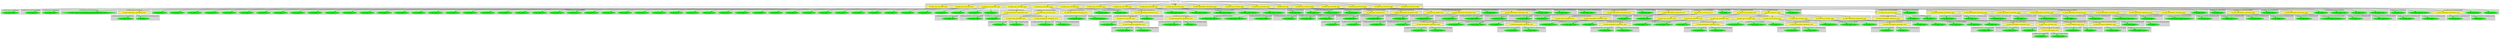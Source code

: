 digraph {

subgraph cluster0 {
 node [style=filled,color=white];
 style=filled;
 color=lightgrey;
 label = "CT_PROG";

"NT_EXPR_CALL_FUNCTION_23444"
 [fillcolor = yellow]
"NT_EXPR_CALL_FUNCTION_23447"
 [fillcolor = yellow]
"NT_EXPR_CALL_FUNCTION_23450"
 [fillcolor = yellow]
"NT_EXPR_CALL_FUNCTION_23504"
 [fillcolor = yellow]
"NT_EXPR_CALL_FUNCTION_23516"
 [fillcolor = yellow]
"NT_EXPR_CALL_FUNCTION_23522"
 [fillcolor = yellow]
"NT_EXPR_CALL_FUNCTION_23535"
 [fillcolor = yellow]
"NT_EXPR_CALL_FUNCTION_23539"
 [fillcolor = yellow]
"NT_EXPR_CALL_FUNCTION_23547"
 [fillcolor = yellow]
"NT_EXPR_CALL_FUNCTION_23557"
 [fillcolor = yellow]
"NT_EXPR_ASSIGNMENT_OPETATORS_23563"
 [fillcolor = yellow]
"NT_EXPR_CALL_FUNCTION_23566"
 [fillcolor = yellow]
"NT_EXPR_CALL_FUNCTION_23571"
 [fillcolor = yellow]
"NT_EXPR_FOR_23583"
 [fillcolor = yellow]
"NT_EXPR_CALL_FUNCTION_23649"
 [fillcolor = yellow]
"NT_EXPR_CALL_FUNCTION_23657"
 [fillcolor = yellow]
"NT_EXPR_CALL_FUNCTION_23684"
 [fillcolor = yellow]
"NT_EXPR_CALL_FUNCTION_23689"
 [fillcolor = yellow]
"NT_EXPR_CALL_FUNCTION_23698"
 [fillcolor = yellow]
}
"NT_PROG_23443"->"NT_EXPR_CALL_FUNCTION_23444"
subgraph cluster1 {
 node [style=filled,color=white];
 style=filled;
 color=lightgrey;
 label = "CT_EXPR_CALL_FUNCTION_ID";

"NT_ID_23445< library >"
 [fillcolor = green]
}
subgraph cluster2 {
 node [style=filled,color=white];
 style=filled;
 color=lightgrey;
 label = "CT_EXPR_CALL_FUNCTION_PARAMS";

"NT_ID_23446< car >"
 [fillcolor = green]
}
"NT_EXPR_CALL_FUNCTION_23444"->"NT_ID_23445< library >"
"NT_EXPR_CALL_FUNCTION_23444"->"NT_ID_23446< car >"
"NT_PROG_23443"->"NT_EXPR_CALL_FUNCTION_23447"
subgraph cluster3 {
 node [style=filled,color=white];
 style=filled;
 color=lightgrey;
 label = "CT_EXPR_CALL_FUNCTION_ID";

"NT_ID_23448< setwd >"
 [fillcolor = green]
}
subgraph cluster4 {
 node [style=filled,color=white];
 style=filled;
 color=lightgrey;
 label = "CT_EXPR_CALL_FUNCTION_PARAMS";

"NT_STRING_23449< C:\\Users\\Dave\\Documents\\Methods8\\Chapters\\Chapter11 >"
 [fillcolor = green]
}
"NT_EXPR_CALL_FUNCTION_23447"->"NT_ID_23448< setwd >"
"NT_EXPR_CALL_FUNCTION_23447"->"NT_STRING_23449< C:\\Users\\Dave\\Documents\\Methods8\\Chapters\\Chapter11 >"
"NT_PROG_23443"->"NT_EXPR_CALL_FUNCTION_23450"
subgraph cluster5 {
 node [style=filled,color=white];
 style=filled;
 color=lightgrey;
 label = "CT_EXPR_CALL_FUNCTION_ID";

"NT_EXPR_ASSIGNMENT_OPETATORS_23451"
 [fillcolor = yellow]
}
subgraph cluster6 {
 node [style=filled,color=white];
 style=filled;
 color=lightgrey;
 label = "CT_EXPR_CALL_FUNCTION_PARAMS";

"NT_INT_23454< 9 >"
 [fillcolor = green]
"NT_INT_23455< 8 >"
 [fillcolor = green]
"NT_INT_23456< 6 >"
 [fillcolor = green]
"NT_INT_23457< 8 >"
 [fillcolor = green]
"NT_INT_23458< 10 >"
 [fillcolor = green]
"NT_INT_23459< 4 >"
 [fillcolor = green]
"NT_INT_23460< 6 >"
 [fillcolor = green]
"NT_INT_23461< 5 >"
 [fillcolor = green]
"NT_INT_23462< 7 >"
 [fillcolor = green]
"NT_INT_23463< 7 >"
 [fillcolor = green]
"NT_INT_23464< 7 >"
 [fillcolor = green]
"NT_INT_23465< 7 >"
 [fillcolor = green]
"NT_INT_23466< 6 >"
 [fillcolor = green]
"NT_INT_23467< 6 >"
 [fillcolor = green]
"NT_INT_23468< 6 >"
 [fillcolor = green]
"NT_INT_23469< 11 >"
 [fillcolor = green]
"NT_INT_23470< 6 >"
 [fillcolor = green]
"NT_INT_23471< 3 >"
 [fillcolor = green]
"NT_INT_23472< 8 >"
 [fillcolor = green]
"NT_INT_23473< 7 >"
 [fillcolor = green]
"NT_INT_23474< 11 >"
 [fillcolor = green]
"NT_INT_23475< 13 >"
 [fillcolor = green]
"NT_INT_23476< 8 >"
 [fillcolor = green]
"NT_INT_23477< 6 >"
 [fillcolor = green]
"NT_INT_23478< 14 >"
 [fillcolor = green]
"NT_INT_23479< 11 >"
 [fillcolor = green]
"NT_INT_23480< 13 >"
 [fillcolor = green]
"NT_INT_23481< 13 >"
 [fillcolor = green]
"NT_INT_23482< 10 >"
 [fillcolor = green]
"NT_INT_23483< 11 >"
 [fillcolor = green]
"NT_INT_23484< 12 >"
 [fillcolor = green]
"NT_INT_23485< 11 >"
 [fillcolor = green]
"NT_INT_23486< 16 >"
 [fillcolor = green]
"NT_INT_23487< 11 >"
 [fillcolor = green]
"NT_INT_23488< 9 >"
 [fillcolor = green]
"NT_INT_23489< 23 >"
 [fillcolor = green]
"NT_INT_23490< 12 >"
 [fillcolor = green]
"NT_INT_23491< 10 >"
 [fillcolor = green]
"NT_INT_23492< 19 >"
 [fillcolor = green]
"NT_INT_23493< 11 >"
 [fillcolor = green]
"NT_INT_23494< 10 >"
 [fillcolor = green]
"NT_INT_23495< 19 >"
 [fillcolor = green]
"NT_INT_23496< 14 >"
 [fillcolor = green]
"NT_INT_23497< 5 >"
 [fillcolor = green]
"NT_INT_23498< 10 >"
 [fillcolor = green]
"NT_INT_23499< 11 >"
 [fillcolor = green]
"NT_INT_23500< 14 >"
 [fillcolor = green]
"NT_INT_23501< 15 >"
 [fillcolor = green]
"NT_INT_23502< 11 >"
 [fillcolor = green]
"NT_INT_23503< 11 >"
 [fillcolor = green]
}
"NT_EXPR_CALL_FUNCTION_23450"->"NT_EXPR_ASSIGNMENT_OPETATORS_23451"
subgraph cluster7 {
 node [style=filled,color=white];
 style=filled;
 color=lightgrey;
 label = "CT_EXPR_ASSIGNMENT_OPETATORS_LEFT";

"NT_ID_23452< recall >"
 [fillcolor = green]
}
subgraph cluster8 {
 node [style=filled,color=white];
 style=filled;
 color=lightgrey;
 label = "CT_EXPR_ASSIGNMENT_OPETATORS_RIGHT";

"NT_ID_23453< c >"
 [fillcolor = green]
}
"NT_EXPR_ASSIGNMENT_OPETATORS_23451"->"NT_ID_23452< recall >"
"NT_EXPR_ASSIGNMENT_OPETATORS_23451"->"NT_ID_23453< c >"
"NT_EXPR_CALL_FUNCTION_23450"->"NT_INT_23454< 9 >"
"NT_EXPR_CALL_FUNCTION_23450"->"NT_INT_23455< 8 >"
"NT_EXPR_CALL_FUNCTION_23450"->"NT_INT_23456< 6 >"
"NT_EXPR_CALL_FUNCTION_23450"->"NT_INT_23457< 8 >"
"NT_EXPR_CALL_FUNCTION_23450"->"NT_INT_23458< 10 >"
"NT_EXPR_CALL_FUNCTION_23450"->"NT_INT_23459< 4 >"
"NT_EXPR_CALL_FUNCTION_23450"->"NT_INT_23460< 6 >"
"NT_EXPR_CALL_FUNCTION_23450"->"NT_INT_23461< 5 >"
"NT_EXPR_CALL_FUNCTION_23450"->"NT_INT_23462< 7 >"
"NT_EXPR_CALL_FUNCTION_23450"->"NT_INT_23463< 7 >"
"NT_EXPR_CALL_FUNCTION_23450"->"NT_INT_23464< 7 >"
"NT_EXPR_CALL_FUNCTION_23450"->"NT_INT_23465< 7 >"
"NT_EXPR_CALL_FUNCTION_23450"->"NT_INT_23466< 6 >"
"NT_EXPR_CALL_FUNCTION_23450"->"NT_INT_23467< 6 >"
"NT_EXPR_CALL_FUNCTION_23450"->"NT_INT_23468< 6 >"
"NT_EXPR_CALL_FUNCTION_23450"->"NT_INT_23469< 11 >"
"NT_EXPR_CALL_FUNCTION_23450"->"NT_INT_23470< 6 >"
"NT_EXPR_CALL_FUNCTION_23450"->"NT_INT_23471< 3 >"
"NT_EXPR_CALL_FUNCTION_23450"->"NT_INT_23472< 8 >"
"NT_EXPR_CALL_FUNCTION_23450"->"NT_INT_23473< 7 >"
"NT_EXPR_CALL_FUNCTION_23450"->"NT_INT_23474< 11 >"
"NT_EXPR_CALL_FUNCTION_23450"->"NT_INT_23475< 13 >"
"NT_EXPR_CALL_FUNCTION_23450"->"NT_INT_23476< 8 >"
"NT_EXPR_CALL_FUNCTION_23450"->"NT_INT_23477< 6 >"
"NT_EXPR_CALL_FUNCTION_23450"->"NT_INT_23478< 14 >"
"NT_EXPR_CALL_FUNCTION_23450"->"NT_INT_23479< 11 >"
"NT_EXPR_CALL_FUNCTION_23450"->"NT_INT_23480< 13 >"
"NT_EXPR_CALL_FUNCTION_23450"->"NT_INT_23481< 13 >"
"NT_EXPR_CALL_FUNCTION_23450"->"NT_INT_23482< 10 >"
"NT_EXPR_CALL_FUNCTION_23450"->"NT_INT_23483< 11 >"
"NT_EXPR_CALL_FUNCTION_23450"->"NT_INT_23484< 12 >"
"NT_EXPR_CALL_FUNCTION_23450"->"NT_INT_23485< 11 >"
"NT_EXPR_CALL_FUNCTION_23450"->"NT_INT_23486< 16 >"
"NT_EXPR_CALL_FUNCTION_23450"->"NT_INT_23487< 11 >"
"NT_EXPR_CALL_FUNCTION_23450"->"NT_INT_23488< 9 >"
"NT_EXPR_CALL_FUNCTION_23450"->"NT_INT_23489< 23 >"
"NT_EXPR_CALL_FUNCTION_23450"->"NT_INT_23490< 12 >"
"NT_EXPR_CALL_FUNCTION_23450"->"NT_INT_23491< 10 >"
"NT_EXPR_CALL_FUNCTION_23450"->"NT_INT_23492< 19 >"
"NT_EXPR_CALL_FUNCTION_23450"->"NT_INT_23493< 11 >"
"NT_EXPR_CALL_FUNCTION_23450"->"NT_INT_23494< 10 >"
"NT_EXPR_CALL_FUNCTION_23450"->"NT_INT_23495< 19 >"
"NT_EXPR_CALL_FUNCTION_23450"->"NT_INT_23496< 14 >"
"NT_EXPR_CALL_FUNCTION_23450"->"NT_INT_23497< 5 >"
"NT_EXPR_CALL_FUNCTION_23450"->"NT_INT_23498< 10 >"
"NT_EXPR_CALL_FUNCTION_23450"->"NT_INT_23499< 11 >"
"NT_EXPR_CALL_FUNCTION_23450"->"NT_INT_23500< 14 >"
"NT_EXPR_CALL_FUNCTION_23450"->"NT_INT_23501< 15 >"
"NT_EXPR_CALL_FUNCTION_23450"->"NT_INT_23502< 11 >"
"NT_EXPR_CALL_FUNCTION_23450"->"NT_INT_23503< 11 >"
"NT_PROG_23443"->"NT_EXPR_CALL_FUNCTION_23504"
subgraph cluster9 {
 node [style=filled,color=white];
 style=filled;
 color=lightgrey;
 label = "CT_EXPR_CALL_FUNCTION_ID";

"NT_EXPR_ASSIGNMENT_OPETATORS_23505"
 [fillcolor = yellow]
}
subgraph cluster10 {
 node [style=filled,color=white];
 style=filled;
 color=lightgrey;
 label = "CT_EXPR_CALL_FUNCTION_PARAMS";

"NT_EXPR_CALL_FUNCTION_23508"
 [fillcolor = yellow]
}
"NT_EXPR_CALL_FUNCTION_23504"->"NT_EXPR_ASSIGNMENT_OPETATORS_23505"
subgraph cluster11 {
 node [style=filled,color=white];
 style=filled;
 color=lightgrey;
 label = "CT_EXPR_ASSIGNMENT_OPETATORS_LEFT";

"NT_ID_23506< cond >"
 [fillcolor = green]
}
subgraph cluster12 {
 node [style=filled,color=white];
 style=filled;
 color=lightgrey;
 label = "CT_EXPR_ASSIGNMENT_OPETATORS_RIGHT";

"NT_ID_23507< factor >"
 [fillcolor = green]
}
"NT_EXPR_ASSIGNMENT_OPETATORS_23505"->"NT_ID_23506< cond >"
"NT_EXPR_ASSIGNMENT_OPETATORS_23505"->"NT_ID_23507< factor >"
"NT_EXPR_CALL_FUNCTION_23504"->"NT_EXPR_CALL_FUNCTION_23508"
subgraph cluster13 {
 node [style=filled,color=white];
 style=filled;
 color=lightgrey;
 label = "CT_EXPR_CALL_FUNCTION_ID";

"NT_ID_23509< rep >"
 [fillcolor = green]
}
subgraph cluster14 {
 node [style=filled,color=white];
 style=filled;
 color=lightgrey;
 label = "CT_EXPR_CALL_FUNCTION_PARAMS";

"NT_EXPR_COLON_OPERATOR_23510"
 [fillcolor = yellow]
"NT_EXPR_ASSIGNMENT_OPETATORS_23513"
 [fillcolor = yellow]
}
"NT_EXPR_CALL_FUNCTION_23508"->"NT_ID_23509< rep >"
"NT_EXPR_CALL_FUNCTION_23508"->"NT_EXPR_COLON_OPERATOR_23510"
subgraph cluster15 {
 node [style=filled,color=white];
 style=filled;
 color=lightgrey;
 label = "CT_EXPR_COLON_OPERATOR_LEFT";

"NT_INT_23511< 1 >"
 [fillcolor = green]
}
subgraph cluster16 {
 node [style=filled,color=white];
 style=filled;
 color=lightgrey;
 label = "CT_EXPR_COLON_OPERATOR_RIGHT";

"NT_INT_23512< 5 >"
 [fillcolor = green]
}
"NT_EXPR_COLON_OPERATOR_23510"->"NT_INT_23511< 1 >"
"NT_EXPR_COLON_OPERATOR_23510"->"NT_INT_23512< 5 >"
"NT_EXPR_CALL_FUNCTION_23508"->"NT_EXPR_ASSIGNMENT_OPETATORS_23513"
subgraph cluster17 {
 node [style=filled,color=white];
 style=filled;
 color=lightgrey;
 label = "CT_EXPR_ASSIGNMENT_OPETATORS_LEFT";

"NT_ID_23514< each >"
 [fillcolor = green]
}
subgraph cluster18 {
 node [style=filled,color=white];
 style=filled;
 color=lightgrey;
 label = "CT_EXPR_ASSIGNMENT_OPETATORS_RIGHT";

"NT_INT_23515< 10 >"
 [fillcolor = green]
}
"NT_EXPR_ASSIGNMENT_OPETATORS_23513"->"NT_ID_23514< each >"
"NT_EXPR_ASSIGNMENT_OPETATORS_23513"->"NT_INT_23515< 10 >"
"NT_PROG_23443"->"NT_EXPR_CALL_FUNCTION_23516"
subgraph cluster19 {
 node [style=filled,color=white];
 style=filled;
 color=lightgrey;
 label = "CT_EXPR_CALL_FUNCTION_ID";

"NT_EXPR_ASSIGNMENT_OPETATORS_23517"
 [fillcolor = yellow]
}
subgraph cluster20 {
 node [style=filled,color=white];
 style=filled;
 color=lightgrey;
 label = "CT_EXPR_CALL_FUNCTION_PARAMS";

"NT_ID_23520< cond >"
 [fillcolor = green]
"NT_ID_23521< recall >"
 [fillcolor = green]
}
"NT_EXPR_CALL_FUNCTION_23516"->"NT_EXPR_ASSIGNMENT_OPETATORS_23517"
subgraph cluster21 {
 node [style=filled,color=white];
 style=filled;
 color=lightgrey;
 label = "CT_EXPR_ASSIGNMENT_OPETATORS_LEFT";

"NT_ID_23518< eysenck >"
 [fillcolor = green]
}
subgraph cluster22 {
 node [style=filled,color=white];
 style=filled;
 color=lightgrey;
 label = "CT_EXPR_ASSIGNMENT_OPETATORS_RIGHT";

"NT_ID_23519< data.frame >"
 [fillcolor = green]
}
"NT_EXPR_ASSIGNMENT_OPETATORS_23517"->"NT_ID_23518< eysenck >"
"NT_EXPR_ASSIGNMENT_OPETATORS_23517"->"NT_ID_23519< data.frame >"
"NT_EXPR_CALL_FUNCTION_23516"->"NT_ID_23520< cond >"
"NT_EXPR_CALL_FUNCTION_23516"->"NT_ID_23521< recall >"
"NT_PROG_23443"->"NT_EXPR_CALL_FUNCTION_23522"
subgraph cluster23 {
 node [style=filled,color=white];
 style=filled;
 color=lightgrey;
 label = "CT_EXPR_CALL_FUNCTION_ID";

"NT_EXPR_ASSIGNMENT_OPETATORS_23523"
 [fillcolor = yellow]
}
subgraph cluster24 {
 node [style=filled,color=white];
 style=filled;
 color=lightgrey;
 label = "CT_EXPR_CALL_FUNCTION_PARAMS";

"NT_STRING_23530< Counting >"
 [fillcolor = green]
"NT_STRING_23531< Rhyming >"
 [fillcolor = green]
"NT_STRING_23532< Adjective >"
 [fillcolor = green]
"NT_STRING_23533< Imagery >"
 [fillcolor = green]
"NT_STRING_23534< Intention >"
 [fillcolor = green]
}
"NT_EXPR_CALL_FUNCTION_23522"->"NT_EXPR_ASSIGNMENT_OPETATORS_23523"
subgraph cluster25 {
 node [style=filled,color=white];
 style=filled;
 color=lightgrey;
 label = "CT_EXPR_ASSIGNMENT_OPETATORS_LEFT";

"NT_EXPR_CALL_FUNCTION_23524"
 [fillcolor = yellow]
}
subgraph cluster26 {
 node [style=filled,color=white];
 style=filled;
 color=lightgrey;
 label = "CT_EXPR_ASSIGNMENT_OPETATORS_RIGHT";

"NT_ID_23529< c >"
 [fillcolor = green]
}
"NT_EXPR_ASSIGNMENT_OPETATORS_23523"->"NT_EXPR_CALL_FUNCTION_23524"
subgraph cluster27 {
 node [style=filled,color=white];
 style=filled;
 color=lightgrey;
 label = "CT_EXPR_CALL_FUNCTION_ID";

"NT_ID_23525< levels >"
 [fillcolor = green]
}
subgraph cluster28 {
 node [style=filled,color=white];
 style=filled;
 color=lightgrey;
 label = "CT_EXPR_CALL_FUNCTION_PARAMS";

"NT_EXPR_DOLLAR_AT_OPERATORS_23526"
 [fillcolor = yellow]
}
"NT_EXPR_CALL_FUNCTION_23524"->"NT_ID_23525< levels >"
"NT_EXPR_CALL_FUNCTION_23524"->"NT_EXPR_DOLLAR_AT_OPERATORS_23526"
subgraph cluster29 {
 node [style=filled,color=white];
 style=filled;
 color=lightgrey;
 label = "CT_EXPR_DOLLAR_AT_OPERATORS_BASE";

"NT_ID_23527< eysenck >"
 [fillcolor = green]
}
subgraph cluster30 {
 node [style=filled,color=white];
 style=filled;
 color=lightgrey;
 label = "CT_EXPR_DOLLAR_AT_OPERATORS_OFFSET";

"NT_ID_23528< cond >"
 [fillcolor = green]
}
"NT_EXPR_DOLLAR_AT_OPERATORS_23526"->"NT_ID_23527< eysenck >"
"NT_EXPR_DOLLAR_AT_OPERATORS_23526"->"NT_ID_23528< cond >"
"NT_EXPR_ASSIGNMENT_OPETATORS_23523"->"NT_ID_23529< c >"
"NT_EXPR_CALL_FUNCTION_23522"->"NT_STRING_23530< Counting >"
"NT_EXPR_CALL_FUNCTION_23522"->"NT_STRING_23531< Rhyming >"
"NT_EXPR_CALL_FUNCTION_23522"->"NT_STRING_23532< Adjective >"
"NT_EXPR_CALL_FUNCTION_23522"->"NT_STRING_23533< Imagery >"
"NT_EXPR_CALL_FUNCTION_23522"->"NT_STRING_23534< Intention >"
"NT_PROG_23443"->"NT_EXPR_CALL_FUNCTION_23535"
subgraph cluster31 {
 node [style=filled,color=white];
 style=filled;
 color=lightgrey;
 label = "CT_EXPR_CALL_FUNCTION_ID";

"NT_ID_23536< head >"
 [fillcolor = green]
}
subgraph cluster32 {
 node [style=filled,color=white];
 style=filled;
 color=lightgrey;
 label = "CT_EXPR_CALL_FUNCTION_PARAMS";

"NT_ID_23537< eysenck >"
 [fillcolor = green]
"NT_INT_23538< 25 >"
 [fillcolor = green]
}
"NT_EXPR_CALL_FUNCTION_23535"->"NT_ID_23536< head >"
"NT_EXPR_CALL_FUNCTION_23535"->"NT_ID_23537< eysenck >"
"NT_EXPR_CALL_FUNCTION_23535"->"NT_INT_23538< 25 >"
"NT_PROG_23443"->"NT_EXPR_CALL_FUNCTION_23539"
subgraph cluster33 {
 node [style=filled,color=white];
 style=filled;
 color=lightgrey;
 label = "CT_EXPR_CALL_FUNCTION_ID";

"NT_ID_23540< options >"
 [fillcolor = green]
}
subgraph cluster34 {
 node [style=filled,color=white];
 style=filled;
 color=lightgrey;
 label = "CT_EXPR_CALL_FUNCTION_PARAMS";

"NT_EXPR_CALL_FUNCTION_23541"
 [fillcolor = yellow]
}
"NT_EXPR_CALL_FUNCTION_23539"->"NT_ID_23540< options >"
"NT_EXPR_CALL_FUNCTION_23539"->"NT_EXPR_CALL_FUNCTION_23541"
subgraph cluster35 {
 node [style=filled,color=white];
 style=filled;
 color=lightgrey;
 label = "CT_EXPR_CALL_FUNCTION_ID";

"NT_EXPR_ASSIGNMENT_OPETATORS_23542"
 [fillcolor = yellow]
}
subgraph cluster36 {
 node [style=filled,color=white];
 style=filled;
 color=lightgrey;
 label = "CT_EXPR_CALL_FUNCTION_PARAMS";

"NT_STRING_23545< contr.sum >"
 [fillcolor = green]
"NT_STRING_23546< contr.poly >"
 [fillcolor = green]
}
"NT_EXPR_CALL_FUNCTION_23541"->"NT_EXPR_ASSIGNMENT_OPETATORS_23542"
subgraph cluster37 {
 node [style=filled,color=white];
 style=filled;
 color=lightgrey;
 label = "CT_EXPR_ASSIGNMENT_OPETATORS_LEFT";

"NT_ID_23543< contrasts >"
 [fillcolor = green]
}
subgraph cluster38 {
 node [style=filled,color=white];
 style=filled;
 color=lightgrey;
 label = "CT_EXPR_ASSIGNMENT_OPETATORS_RIGHT";

"NT_ID_23544< c >"
 [fillcolor = green]
}
"NT_EXPR_ASSIGNMENT_OPETATORS_23542"->"NT_ID_23543< contrasts >"
"NT_EXPR_ASSIGNMENT_OPETATORS_23542"->"NT_ID_23544< c >"
"NT_EXPR_CALL_FUNCTION_23541"->"NT_STRING_23545< contr.sum >"
"NT_EXPR_CALL_FUNCTION_23541"->"NT_STRING_23546< contr.poly >"
"NT_PROG_23443"->"NT_EXPR_CALL_FUNCTION_23547"
subgraph cluster39 {
 node [style=filled,color=white];
 style=filled;
 color=lightgrey;
 label = "CT_EXPR_CALL_FUNCTION_ID";

"NT_EXPR_ASSIGNMENT_OPETATORS_23548"
 [fillcolor = yellow]
}
subgraph cluster40 {
 node [style=filled,color=white];
 style=filled;
 color=lightgrey;
 label = "CT_EXPR_CALL_FUNCTION_PARAMS";

"NT_EXPR_TILDE_BINARY_23551"
 [fillcolor = yellow]
"NT_EXPR_ASSIGNMENT_OPETATORS_23554"
 [fillcolor = yellow]
}
"NT_EXPR_CALL_FUNCTION_23547"->"NT_EXPR_ASSIGNMENT_OPETATORS_23548"
subgraph cluster41 {
 node [style=filled,color=white];
 style=filled;
 color=lightgrey;
 label = "CT_EXPR_ASSIGNMENT_OPETATORS_LEFT";

"NT_ID_23549< model1 >"
 [fillcolor = green]
}
subgraph cluster42 {
 node [style=filled,color=white];
 style=filled;
 color=lightgrey;
 label = "CT_EXPR_ASSIGNMENT_OPETATORS_RIGHT";

"NT_ID_23550< lm >"
 [fillcolor = green]
}
"NT_EXPR_ASSIGNMENT_OPETATORS_23548"->"NT_ID_23549< model1 >"
"NT_EXPR_ASSIGNMENT_OPETATORS_23548"->"NT_ID_23550< lm >"
"NT_EXPR_CALL_FUNCTION_23547"->"NT_EXPR_TILDE_BINARY_23551"
subgraph cluster43 {
 node [style=filled,color=white];
 style=filled;
 color=lightgrey;
 label = "CT_EXPR_TILDE_BINARY_LEFT";

"NT_ID_23552< recall >"
 [fillcolor = green]
}
subgraph cluster44 {
 node [style=filled,color=white];
 style=filled;
 color=lightgrey;
 label = "CT_EXPR_TILDE_BINARY_RIGHT";

"NT_ID_23553< cond >"
 [fillcolor = green]
}
"NT_EXPR_TILDE_BINARY_23551"->"NT_ID_23552< recall >"
"NT_EXPR_TILDE_BINARY_23551"->"NT_ID_23553< cond >"
"NT_EXPR_CALL_FUNCTION_23547"->"NT_EXPR_ASSIGNMENT_OPETATORS_23554"
subgraph cluster45 {
 node [style=filled,color=white];
 style=filled;
 color=lightgrey;
 label = "CT_EXPR_ASSIGNMENT_OPETATORS_LEFT";

"NT_ID_23555< data >"
 [fillcolor = green]
}
subgraph cluster46 {
 node [style=filled,color=white];
 style=filled;
 color=lightgrey;
 label = "CT_EXPR_ASSIGNMENT_OPETATORS_RIGHT";

"NT_ID_23556< eysenck >"
 [fillcolor = green]
}
"NT_EXPR_ASSIGNMENT_OPETATORS_23554"->"NT_ID_23555< data >"
"NT_EXPR_ASSIGNMENT_OPETATORS_23554"->"NT_ID_23556< eysenck >"
"NT_PROG_23443"->"NT_EXPR_CALL_FUNCTION_23557"
subgraph cluster47 {
 node [style=filled,color=white];
 style=filled;
 color=lightgrey;
 label = "CT_EXPR_CALL_FUNCTION_ID";

"NT_ID_23558< Anova >"
 [fillcolor = green]
}
subgraph cluster48 {
 node [style=filled,color=white];
 style=filled;
 color=lightgrey;
 label = "CT_EXPR_CALL_FUNCTION_PARAMS";

"NT_ID_23559< model1 >"
 [fillcolor = green]
"NT_EXPR_ASSIGNMENT_OPETATORS_23560"
 [fillcolor = yellow]
}
"NT_EXPR_CALL_FUNCTION_23557"->"NT_ID_23558< Anova >"
"NT_EXPR_CALL_FUNCTION_23557"->"NT_ID_23559< model1 >"
"NT_EXPR_CALL_FUNCTION_23557"->"NT_EXPR_ASSIGNMENT_OPETATORS_23560"
subgraph cluster49 {
 node [style=filled,color=white];
 style=filled;
 color=lightgrey;
 label = "CT_EXPR_ASSIGNMENT_OPETATORS_LEFT";

"NT_ID_23561< type >"
 [fillcolor = green]
}
subgraph cluster50 {
 node [style=filled,color=white];
 style=filled;
 color=lightgrey;
 label = "CT_EXPR_ASSIGNMENT_OPETATORS_RIGHT";

"NT_STRING_23562< III >"
 [fillcolor = green]
}
"NT_EXPR_ASSIGNMENT_OPETATORS_23560"->"NT_ID_23561< type >"
"NT_EXPR_ASSIGNMENT_OPETATORS_23560"->"NT_STRING_23562< III >"
"NT_PROG_23443"->"NT_EXPR_ASSIGNMENT_OPETATORS_23563"
subgraph cluster51 {
 node [style=filled,color=white];
 style=filled;
 color=lightgrey;
 label = "CT_EXPR_ASSIGNMENT_OPETATORS_LEFT";

"NT_ID_23564< nreps >"
 [fillcolor = green]
}
subgraph cluster52 {
 node [style=filled,color=white];
 style=filled;
 color=lightgrey;
 label = "CT_EXPR_ASSIGNMENT_OPETATORS_RIGHT";

"NT_INT_23565< 10000 >"
 [fillcolor = green]
}
"NT_EXPR_ASSIGNMENT_OPETATORS_23563"->"NT_ID_23564< nreps >"
"NT_EXPR_ASSIGNMENT_OPETATORS_23563"->"NT_INT_23565< 10000 >"
"NT_PROG_23443"->"NT_EXPR_CALL_FUNCTION_23566"
subgraph cluster53 {
 node [style=filled,color=white];
 style=filled;
 color=lightgrey;
 label = "CT_EXPR_CALL_FUNCTION_ID";

"NT_EXPR_ASSIGNMENT_OPETATORS_23567"
 [fillcolor = yellow]
}
subgraph cluster54 {
 node [style=filled,color=white];
 style=filled;
 color=lightgrey;
 label = "CT_EXPR_CALL_FUNCTION_PARAMS";

"NT_ID_23570< nreps >"
 [fillcolor = green]
}
"NT_EXPR_CALL_FUNCTION_23566"->"NT_EXPR_ASSIGNMENT_OPETATORS_23567"
subgraph cluster55 {
 node [style=filled,color=white];
 style=filled;
 color=lightgrey;
 label = "CT_EXPR_ASSIGNMENT_OPETATORS_LEFT";

"NT_ID_23568< Fdist >"
 [fillcolor = green]
}
subgraph cluster56 {
 node [style=filled,color=white];
 style=filled;
 color=lightgrey;
 label = "CT_EXPR_ASSIGNMENT_OPETATORS_RIGHT";

"NT_ID_23569< numeric >"
 [fillcolor = green]
}
"NT_EXPR_ASSIGNMENT_OPETATORS_23567"->"NT_ID_23568< Fdist >"
"NT_EXPR_ASSIGNMENT_OPETATORS_23567"->"NT_ID_23569< numeric >"
"NT_EXPR_CALL_FUNCTION_23566"->"NT_ID_23570< nreps >"
"NT_PROG_23443"->"NT_EXPR_CALL_FUNCTION_23571"
subgraph cluster57 {
 node [style=filled,color=white];
 style=filled;
 color=lightgrey;
 label = "CT_EXPR_CALL_FUNCTION_ID";

"NT_EXPR_ASSIGNMENT_OPETATORS_23572"
 [fillcolor = yellow]
}
subgraph cluster58 {
 node [style=filled,color=white];
 style=filled;
 color=lightgrey;
 label = "CT_EXPR_CALL_FUNCTION_PARAMS";

"NT_EXPR_CALL_FUNCTION_23575"
 [fillcolor = yellow]
}
"NT_EXPR_CALL_FUNCTION_23571"->"NT_EXPR_ASSIGNMENT_OPETATORS_23572"
subgraph cluster59 {
 node [style=filled,color=white];
 style=filled;
 color=lightgrey;
 label = "CT_EXPR_ASSIGNMENT_OPETATORS_LEFT";

"NT_ID_23573< group >"
 [fillcolor = green]
}
subgraph cluster60 {
 node [style=filled,color=white];
 style=filled;
 color=lightgrey;
 label = "CT_EXPR_ASSIGNMENT_OPETATORS_RIGHT";

"NT_ID_23574< factor >"
 [fillcolor = green]
}
"NT_EXPR_ASSIGNMENT_OPETATORS_23572"->"NT_ID_23573< group >"
"NT_EXPR_ASSIGNMENT_OPETATORS_23572"->"NT_ID_23574< factor >"
"NT_EXPR_CALL_FUNCTION_23571"->"NT_EXPR_CALL_FUNCTION_23575"
subgraph cluster61 {
 node [style=filled,color=white];
 style=filled;
 color=lightgrey;
 label = "CT_EXPR_CALL_FUNCTION_ID";

"NT_ID_23576< rep >"
 [fillcolor = green]
}
subgraph cluster62 {
 node [style=filled,color=white];
 style=filled;
 color=lightgrey;
 label = "CT_EXPR_CALL_FUNCTION_PARAMS";

"NT_EXPR_COLON_OPERATOR_23577"
 [fillcolor = yellow]
"NT_EXPR_ASSIGNMENT_OPETATORS_23580"
 [fillcolor = yellow]
}
"NT_EXPR_CALL_FUNCTION_23575"->"NT_ID_23576< rep >"
"NT_EXPR_CALL_FUNCTION_23575"->"NT_EXPR_COLON_OPERATOR_23577"
subgraph cluster63 {
 node [style=filled,color=white];
 style=filled;
 color=lightgrey;
 label = "CT_EXPR_COLON_OPERATOR_LEFT";

"NT_INT_23578< 1 >"
 [fillcolor = green]
}
subgraph cluster64 {
 node [style=filled,color=white];
 style=filled;
 color=lightgrey;
 label = "CT_EXPR_COLON_OPERATOR_RIGHT";

"NT_INT_23579< 5 >"
 [fillcolor = green]
}
"NT_EXPR_COLON_OPERATOR_23577"->"NT_INT_23578< 1 >"
"NT_EXPR_COLON_OPERATOR_23577"->"NT_INT_23579< 5 >"
"NT_EXPR_CALL_FUNCTION_23575"->"NT_EXPR_ASSIGNMENT_OPETATORS_23580"
subgraph cluster65 {
 node [style=filled,color=white];
 style=filled;
 color=lightgrey;
 label = "CT_EXPR_ASSIGNMENT_OPETATORS_LEFT";

"NT_ID_23581< each >"
 [fillcolor = green]
}
subgraph cluster66 {
 node [style=filled,color=white];
 style=filled;
 color=lightgrey;
 label = "CT_EXPR_ASSIGNMENT_OPETATORS_RIGHT";

"NT_INT_23582< 10 >"
 [fillcolor = green]
}
"NT_EXPR_ASSIGNMENT_OPETATORS_23580"->"NT_ID_23581< each >"
"NT_EXPR_ASSIGNMENT_OPETATORS_23580"->"NT_INT_23582< 10 >"
"NT_PROG_23443"->"NT_EXPR_FOR_23583"
subgraph cluster67 {
 node [style=filled,color=white];
 style=filled;
 color=lightgrey;
 label = "CT_EXPR_FOR_NAME";

"NT_ID_23584< i >"
 [fillcolor = green]
}
subgraph cluster68 {
 node [style=filled,color=white];
 style=filled;
 color=lightgrey;
 label = "CT_EXPR_FOR_VECTOR";

"NT_EXPR_COLON_OPERATOR_23585"
 [fillcolor = yellow]
}
subgraph cluster69 {
 node [style=filled,color=white];
 style=filled;
 color=lightgrey;
 label = "CT_EXPR_FOR_BODY";

"NT_EXPR_COMPOUND_23588"
 [fillcolor = yellow]
}
"NT_EXPR_FOR_23583"->"NT_ID_23584< i >"
"NT_EXPR_FOR_23583"->"NT_EXPR_COLON_OPERATOR_23585"
subgraph cluster70 {
 node [style=filled,color=white];
 style=filled;
 color=lightgrey;
 label = "CT_EXPR_COLON_OPERATOR_LEFT";

"NT_INT_23586< 1 >"
 [fillcolor = green]
}
subgraph cluster71 {
 node [style=filled,color=white];
 style=filled;
 color=lightgrey;
 label = "CT_EXPR_COLON_OPERATOR_RIGHT";

"NT_ID_23587< nreps >"
 [fillcolor = green]
}
"NT_EXPR_COLON_OPERATOR_23585"->"NT_INT_23586< 1 >"
"NT_EXPR_COLON_OPERATOR_23585"->"NT_ID_23587< nreps >"
"NT_EXPR_FOR_23583"->"NT_EXPR_COMPOUND_23588"
subgraph cluster72 {
 node [style=filled,color=white];
 style=filled;
 color=lightgrey;
 label = "CT_EXPR_COMPOUND";

"NT_EXPR_CALL_FUNCTION_23589"
 [fillcolor = yellow]
"NT_EXPR_CALL_FUNCTION_23596"
 [fillcolor = yellow]
"NT_EXPR_CALL_FUNCTION_23603"
 [fillcolor = yellow]
"NT_EXPR_CALL_FUNCTION_23610"
 [fillcolor = yellow]
"NT_EXPR_CALL_FUNCTION_23617"
 [fillcolor = yellow]
"NT_EXPR_CALL_FUNCTION_23624"
 [fillcolor = yellow]
"NT_EXPR_CALL_FUNCTION_23633"
 [fillcolor = yellow]
"NT_EXPR_ASSIGNMENT_OPETATORS_23642"
 [fillcolor = yellow]
}
"NT_EXPR_COMPOUND_23588"->"NT_EXPR_CALL_FUNCTION_23589"
subgraph cluster73 {
 node [style=filled,color=white];
 style=filled;
 color=lightgrey;
 label = "CT_EXPR_CALL_FUNCTION_ID";

"NT_EXPR_ASSIGNMENT_OPETATORS_23590"
 [fillcolor = yellow]
}
subgraph cluster74 {
 node [style=filled,color=white];
 style=filled;
 color=lightgrey;
 label = "CT_EXPR_CALL_FUNCTION_PARAMS";

"NT_INT_23593< 10 >"
 [fillcolor = green]
"NT_FLOAT_23594< 10.06 >"
 [fillcolor = green]
"NT_FLOAT_23595< 1.83 >"
 [fillcolor = green]
}
"NT_EXPR_CALL_FUNCTION_23589"->"NT_EXPR_ASSIGNMENT_OPETATORS_23590"
subgraph cluster75 {
 node [style=filled,color=white];
 style=filled;
 color=lightgrey;
 label = "CT_EXPR_ASSIGNMENT_OPETATORS_LEFT";

"NT_ID_23591< grp1 >"
 [fillcolor = green]
}
subgraph cluster76 {
 node [style=filled,color=white];
 style=filled;
 color=lightgrey;
 label = "CT_EXPR_ASSIGNMENT_OPETATORS_RIGHT";

"NT_ID_23592< rnorm >"
 [fillcolor = green]
}
"NT_EXPR_ASSIGNMENT_OPETATORS_23590"->"NT_ID_23591< grp1 >"
"NT_EXPR_ASSIGNMENT_OPETATORS_23590"->"NT_ID_23592< rnorm >"
"NT_EXPR_CALL_FUNCTION_23589"->"NT_INT_23593< 10 >"
"NT_EXPR_CALL_FUNCTION_23589"->"NT_FLOAT_23594< 10.06 >"
"NT_EXPR_CALL_FUNCTION_23589"->"NT_FLOAT_23595< 1.83 >"
"NT_EXPR_COMPOUND_23588"->"NT_EXPR_CALL_FUNCTION_23596"
subgraph cluster77 {
 node [style=filled,color=white];
 style=filled;
 color=lightgrey;
 label = "CT_EXPR_CALL_FUNCTION_ID";

"NT_EXPR_ASSIGNMENT_OPETATORS_23597"
 [fillcolor = yellow]
}
subgraph cluster78 {
 node [style=filled,color=white];
 style=filled;
 color=lightgrey;
 label = "CT_EXPR_CALL_FUNCTION_PARAMS";

"NT_INT_23600< 10 >"
 [fillcolor = green]
"NT_FLOAT_23601< 10.06 >"
 [fillcolor = green]
"NT_FLOAT_23602< 2.13 >"
 [fillcolor = green]
}
"NT_EXPR_CALL_FUNCTION_23596"->"NT_EXPR_ASSIGNMENT_OPETATORS_23597"
subgraph cluster79 {
 node [style=filled,color=white];
 style=filled;
 color=lightgrey;
 label = "CT_EXPR_ASSIGNMENT_OPETATORS_LEFT";

"NT_ID_23598< grp2 >"
 [fillcolor = green]
}
subgraph cluster80 {
 node [style=filled,color=white];
 style=filled;
 color=lightgrey;
 label = "CT_EXPR_ASSIGNMENT_OPETATORS_RIGHT";

"NT_ID_23599< rnorm >"
 [fillcolor = green]
}
"NT_EXPR_ASSIGNMENT_OPETATORS_23597"->"NT_ID_23598< grp2 >"
"NT_EXPR_ASSIGNMENT_OPETATORS_23597"->"NT_ID_23599< rnorm >"
"NT_EXPR_CALL_FUNCTION_23596"->"NT_INT_23600< 10 >"
"NT_EXPR_CALL_FUNCTION_23596"->"NT_FLOAT_23601< 10.06 >"
"NT_EXPR_CALL_FUNCTION_23596"->"NT_FLOAT_23602< 2.13 >"
"NT_EXPR_COMPOUND_23588"->"NT_EXPR_CALL_FUNCTION_23603"
subgraph cluster81 {
 node [style=filled,color=white];
 style=filled;
 color=lightgrey;
 label = "CT_EXPR_CALL_FUNCTION_ID";

"NT_EXPR_ASSIGNMENT_OPETATORS_23604"
 [fillcolor = yellow]
}
subgraph cluster82 {
 node [style=filled,color=white];
 style=filled;
 color=lightgrey;
 label = "CT_EXPR_CALL_FUNCTION_PARAMS";

"NT_INT_23607< 10 >"
 [fillcolor = green]
"NT_FLOAT_23608< 10.06 >"
 [fillcolor = green]
"NT_FLOAT_23609< 2.49 >"
 [fillcolor = green]
}
"NT_EXPR_CALL_FUNCTION_23603"->"NT_EXPR_ASSIGNMENT_OPETATORS_23604"
subgraph cluster83 {
 node [style=filled,color=white];
 style=filled;
 color=lightgrey;
 label = "CT_EXPR_ASSIGNMENT_OPETATORS_LEFT";

"NT_ID_23605< grp3 >"
 [fillcolor = green]
}
subgraph cluster84 {
 node [style=filled,color=white];
 style=filled;
 color=lightgrey;
 label = "CT_EXPR_ASSIGNMENT_OPETATORS_RIGHT";

"NT_ID_23606< rnorm >"
 [fillcolor = green]
}
"NT_EXPR_ASSIGNMENT_OPETATORS_23604"->"NT_ID_23605< grp3 >"
"NT_EXPR_ASSIGNMENT_OPETATORS_23604"->"NT_ID_23606< rnorm >"
"NT_EXPR_CALL_FUNCTION_23603"->"NT_INT_23607< 10 >"
"NT_EXPR_CALL_FUNCTION_23603"->"NT_FLOAT_23608< 10.06 >"
"NT_EXPR_CALL_FUNCTION_23603"->"NT_FLOAT_23609< 2.49 >"
"NT_EXPR_COMPOUND_23588"->"NT_EXPR_CALL_FUNCTION_23610"
subgraph cluster85 {
 node [style=filled,color=white];
 style=filled;
 color=lightgrey;
 label = "CT_EXPR_CALL_FUNCTION_ID";

"NT_EXPR_ASSIGNMENT_OPETATORS_23611"
 [fillcolor = yellow]
}
subgraph cluster86 {
 node [style=filled,color=white];
 style=filled;
 color=lightgrey;
 label = "CT_EXPR_CALL_FUNCTION_PARAMS";

"NT_INT_23614< 10 >"
 [fillcolor = green]
"NT_FLOAT_23615< 10.06 >"
 [fillcolor = green]
"NT_FLOAT_23616< 4.50 >"
 [fillcolor = green]
}
"NT_EXPR_CALL_FUNCTION_23610"->"NT_EXPR_ASSIGNMENT_OPETATORS_23611"
subgraph cluster87 {
 node [style=filled,color=white];
 style=filled;
 color=lightgrey;
 label = "CT_EXPR_ASSIGNMENT_OPETATORS_LEFT";

"NT_ID_23612< grp4 >"
 [fillcolor = green]
}
subgraph cluster88 {
 node [style=filled,color=white];
 style=filled;
 color=lightgrey;
 label = "CT_EXPR_ASSIGNMENT_OPETATORS_RIGHT";

"NT_ID_23613< rnorm >"
 [fillcolor = green]
}
"NT_EXPR_ASSIGNMENT_OPETATORS_23611"->"NT_ID_23612< grp4 >"
"NT_EXPR_ASSIGNMENT_OPETATORS_23611"->"NT_ID_23613< rnorm >"
"NT_EXPR_CALL_FUNCTION_23610"->"NT_INT_23614< 10 >"
"NT_EXPR_CALL_FUNCTION_23610"->"NT_FLOAT_23615< 10.06 >"
"NT_EXPR_CALL_FUNCTION_23610"->"NT_FLOAT_23616< 4.50 >"
"NT_EXPR_COMPOUND_23588"->"NT_EXPR_CALL_FUNCTION_23617"
subgraph cluster89 {
 node [style=filled,color=white];
 style=filled;
 color=lightgrey;
 label = "CT_EXPR_CALL_FUNCTION_ID";

"NT_EXPR_ASSIGNMENT_OPETATORS_23618"
 [fillcolor = yellow]
}
subgraph cluster90 {
 node [style=filled,color=white];
 style=filled;
 color=lightgrey;
 label = "CT_EXPR_CALL_FUNCTION_PARAMS";

"NT_INT_23621< 10 >"
 [fillcolor = green]
"NT_FLOAT_23622< 10.06 >"
 [fillcolor = green]
"NT_FLOAT_23623< 3.74 >"
 [fillcolor = green]
}
"NT_EXPR_CALL_FUNCTION_23617"->"NT_EXPR_ASSIGNMENT_OPETATORS_23618"
subgraph cluster91 {
 node [style=filled,color=white];
 style=filled;
 color=lightgrey;
 label = "CT_EXPR_ASSIGNMENT_OPETATORS_LEFT";

"NT_ID_23619< grp5 >"
 [fillcolor = green]
}
subgraph cluster92 {
 node [style=filled,color=white];
 style=filled;
 color=lightgrey;
 label = "CT_EXPR_ASSIGNMENT_OPETATORS_RIGHT";

"NT_ID_23620< rnorm >"
 [fillcolor = green]
}
"NT_EXPR_ASSIGNMENT_OPETATORS_23618"->"NT_ID_23619< grp5 >"
"NT_EXPR_ASSIGNMENT_OPETATORS_23618"->"NT_ID_23620< rnorm >"
"NT_EXPR_CALL_FUNCTION_23617"->"NT_INT_23621< 10 >"
"NT_EXPR_CALL_FUNCTION_23617"->"NT_FLOAT_23622< 10.06 >"
"NT_EXPR_CALL_FUNCTION_23617"->"NT_FLOAT_23623< 3.74 >"
"NT_EXPR_COMPOUND_23588"->"NT_EXPR_CALL_FUNCTION_23624"
subgraph cluster93 {
 node [style=filled,color=white];
 style=filled;
 color=lightgrey;
 label = "CT_EXPR_CALL_FUNCTION_ID";

"NT_EXPR_ASSIGNMENT_OPETATORS_23625"
 [fillcolor = yellow]
}
subgraph cluster94 {
 node [style=filled,color=white];
 style=filled;
 color=lightgrey;
 label = "CT_EXPR_CALL_FUNCTION_PARAMS";

"NT_ID_23628< grp1 >"
 [fillcolor = green]
"NT_ID_23629< grp2 >"
 [fillcolor = green]
"NT_ID_23630< grp3 >"
 [fillcolor = green]
"NT_ID_23631< grp4 >"
 [fillcolor = green]
"NT_ID_23632< grp5 >"
 [fillcolor = green]
}
"NT_EXPR_CALL_FUNCTION_23624"->"NT_EXPR_ASSIGNMENT_OPETATORS_23625"
subgraph cluster95 {
 node [style=filled,color=white];
 style=filled;
 color=lightgrey;
 label = "CT_EXPR_ASSIGNMENT_OPETATORS_LEFT";

"NT_ID_23626< dv >"
 [fillcolor = green]
}
subgraph cluster96 {
 node [style=filled,color=white];
 style=filled;
 color=lightgrey;
 label = "CT_EXPR_ASSIGNMENT_OPETATORS_RIGHT";

"NT_ID_23627< c >"
 [fillcolor = green]
}
"NT_EXPR_ASSIGNMENT_OPETATORS_23625"->"NT_ID_23626< dv >"
"NT_EXPR_ASSIGNMENT_OPETATORS_23625"->"NT_ID_23627< c >"
"NT_EXPR_CALL_FUNCTION_23624"->"NT_ID_23628< grp1 >"
"NT_EXPR_CALL_FUNCTION_23624"->"NT_ID_23629< grp2 >"
"NT_EXPR_CALL_FUNCTION_23624"->"NT_ID_23630< grp3 >"
"NT_EXPR_CALL_FUNCTION_23624"->"NT_ID_23631< grp4 >"
"NT_EXPR_CALL_FUNCTION_23624"->"NT_ID_23632< grp5 >"
"NT_EXPR_COMPOUND_23588"->"NT_EXPR_CALL_FUNCTION_23633"
subgraph cluster97 {
 node [style=filled,color=white];
 style=filled;
 color=lightgrey;
 label = "CT_EXPR_CALL_FUNCTION_ID";

"NT_EXPR_ASSIGNMENT_OPETATORS_23634"
 [fillcolor = yellow]
}
subgraph cluster98 {
 node [style=filled,color=white];
 style=filled;
 color=lightgrey;
 label = "CT_EXPR_CALL_FUNCTION_PARAMS";

"NT_EXPR_CALL_FUNCTION_23637"
 [fillcolor = yellow]
}
"NT_EXPR_CALL_FUNCTION_23633"->"NT_EXPR_ASSIGNMENT_OPETATORS_23634"
subgraph cluster99 {
 node [style=filled,color=white];
 style=filled;
 color=lightgrey;
 label = "CT_EXPR_ASSIGNMENT_OPETATORS_LEFT";

"NT_ID_23635< model >"
 [fillcolor = green]
}
subgraph cluster100 {
 node [style=filled,color=white];
 style=filled;
 color=lightgrey;
 label = "CT_EXPR_ASSIGNMENT_OPETATORS_RIGHT";

"NT_ID_23636< anova >"
 [fillcolor = green]
}
"NT_EXPR_ASSIGNMENT_OPETATORS_23634"->"NT_ID_23635< model >"
"NT_EXPR_ASSIGNMENT_OPETATORS_23634"->"NT_ID_23636< anova >"
"NT_EXPR_CALL_FUNCTION_23633"->"NT_EXPR_CALL_FUNCTION_23637"
subgraph cluster101 {
 node [style=filled,color=white];
 style=filled;
 color=lightgrey;
 label = "CT_EXPR_CALL_FUNCTION_ID";

"NT_ID_23638< lm >"
 [fillcolor = green]
}
subgraph cluster102 {
 node [style=filled,color=white];
 style=filled;
 color=lightgrey;
 label = "CT_EXPR_CALL_FUNCTION_PARAMS";

"NT_EXPR_TILDE_BINARY_23639"
 [fillcolor = yellow]
}
"NT_EXPR_CALL_FUNCTION_23637"->"NT_ID_23638< lm >"
"NT_EXPR_CALL_FUNCTION_23637"->"NT_EXPR_TILDE_BINARY_23639"
subgraph cluster103 {
 node [style=filled,color=white];
 style=filled;
 color=lightgrey;
 label = "CT_EXPR_TILDE_BINARY_LEFT";

"NT_ID_23640< dv >"
 [fillcolor = green]
}
subgraph cluster104 {
 node [style=filled,color=white];
 style=filled;
 color=lightgrey;
 label = "CT_EXPR_TILDE_BINARY_RIGHT";

"NT_ID_23641< group >"
 [fillcolor = green]
}
"NT_EXPR_TILDE_BINARY_23639"->"NT_ID_23640< dv >"
"NT_EXPR_TILDE_BINARY_23639"->"NT_ID_23641< group >"
"NT_EXPR_COMPOUND_23588"->"NT_EXPR_ASSIGNMENT_OPETATORS_23642"
subgraph cluster105 {
 node [style=filled,color=white];
 style=filled;
 color=lightgrey;
 label = "CT_EXPR_ASSIGNMENT_OPETATORS_LEFT";

"NT_EXPR_INDEXING_BASIC_23643"
 [fillcolor = yellow]
}
subgraph cluster106 {
 node [style=filled,color=white];
 style=filled;
 color=lightgrey;
 label = "CT_EXPR_ASSIGNMENT_OPETATORS_RIGHT";

"NT_EXPR_DOLLAR_AT_OPERATORS_23646"
 [fillcolor = yellow]
}
"NT_EXPR_ASSIGNMENT_OPETATORS_23642"->"NT_EXPR_INDEXING_BASIC_23643"
subgraph cluster107 {
 node [style=filled,color=white];
 style=filled;
 color=lightgrey;
 label = "CT_EXPR_INDEXING_BASIC_BASE";

"NT_ID_23644< Fdist >"
 [fillcolor = green]}
subgraph cluster108 {
 node [style=filled,color=white];
 style=filled;
 color=lightgrey;
 label = "CT_EXPR_INDEXING_BASIC_OFFSET";

"NT_ID_23645< i >"
 [fillcolor = green]}
"NT_EXPR_INDEXING_BASIC_23643"->"NT_ID_23644< Fdist >"
"NT_EXPR_INDEXING_BASIC_23643"->"NT_ID_23645< i >"
"NT_EXPR_ASSIGNMENT_OPETATORS_23642"->"NT_EXPR_DOLLAR_AT_OPERATORS_23646"
subgraph cluster109 {
 node [style=filled,color=white];
 style=filled;
 color=lightgrey;
 label = "CT_EXPR_DOLLAR_AT_OPERATORS_BASE";

"NT_ID_23647< model >"
 [fillcolor = green]
}
subgraph cluster110 {
 node [style=filled,color=white];
 style=filled;
 color=lightgrey;
 label = "CT_EXPR_DOLLAR_AT_OPERATORS_OFFSET";

"NT_STRING_23648< F value >"
 [fillcolor = green]
}
"NT_EXPR_DOLLAR_AT_OPERATORS_23646"->"NT_ID_23647< model >"
"NT_EXPR_DOLLAR_AT_OPERATORS_23646"->"NT_STRING_23648< F value >"
"NT_PROG_23443"->"NT_EXPR_CALL_FUNCTION_23649"
subgraph cluster111 {
 node [style=filled,color=white];
 style=filled;
 color=lightgrey;
 label = "CT_EXPR_CALL_FUNCTION_ID";

"NT_ID_23650< par >"
 [fillcolor = green]
}
subgraph cluster112 {
 node [style=filled,color=white];
 style=filled;
 color=lightgrey;
 label = "CT_EXPR_CALL_FUNCTION_PARAMS";

"NT_EXPR_CALL_FUNCTION_23651"
 [fillcolor = yellow]
}
"NT_EXPR_CALL_FUNCTION_23649"->"NT_ID_23650< par >"
"NT_EXPR_CALL_FUNCTION_23649"->"NT_EXPR_CALL_FUNCTION_23651"
subgraph cluster113 {
 node [style=filled,color=white];
 style=filled;
 color=lightgrey;
 label = "CT_EXPR_CALL_FUNCTION_ID";

"NT_EXPR_ASSIGNMENT_OPETATORS_23652"
 [fillcolor = yellow]
}
subgraph cluster114 {
 node [style=filled,color=white];
 style=filled;
 color=lightgrey;
 label = "CT_EXPR_CALL_FUNCTION_PARAMS";

"NT_INT_23655< 1 >"
 [fillcolor = green]
"NT_INT_23656< 1 >"
 [fillcolor = green]
}
"NT_EXPR_CALL_FUNCTION_23651"->"NT_EXPR_ASSIGNMENT_OPETATORS_23652"
subgraph cluster115 {
 node [style=filled,color=white];
 style=filled;
 color=lightgrey;
 label = "CT_EXPR_ASSIGNMENT_OPETATORS_LEFT";

"NT_ID_23653< mfrow >"
 [fillcolor = green]
}
subgraph cluster116 {
 node [style=filled,color=white];
 style=filled;
 color=lightgrey;
 label = "CT_EXPR_ASSIGNMENT_OPETATORS_RIGHT";

"NT_ID_23654< c >"
 [fillcolor = green]
}
"NT_EXPR_ASSIGNMENT_OPETATORS_23652"->"NT_ID_23653< mfrow >"
"NT_EXPR_ASSIGNMENT_OPETATORS_23652"->"NT_ID_23654< c >"
"NT_EXPR_CALL_FUNCTION_23651"->"NT_INT_23655< 1 >"
"NT_EXPR_CALL_FUNCTION_23651"->"NT_INT_23656< 1 >"
"NT_PROG_23443"->"NT_EXPR_CALL_FUNCTION_23657"
subgraph cluster117 {
 node [style=filled,color=white];
 style=filled;
 color=lightgrey;
 label = "CT_EXPR_CALL_FUNCTION_ID";

"NT_ID_23658< hist >"
 [fillcolor = green]
}
subgraph cluster118 {
 node [style=filled,color=white];
 style=filled;
 color=lightgrey;
 label = "CT_EXPR_CALL_FUNCTION_PARAMS";

"NT_ID_23659< Fdist >"
 [fillcolor = green]
"NT_EXPR_ASSIGNMENT_OPETATORS_23660"
 [fillcolor = yellow]
"NT_EXPR_ASSIGNMENT_OPETATORS_23663"
 [fillcolor = yellow]
"NT_EXPR_ASSIGNMENT_OPETATORS_23666"
 [fillcolor = yellow]
"NT_EXPR_ASSIGNMENT_OPETATORS_23669"
 [fillcolor = yellow]
"NT_EXPR_ASSIGNMENT_OPETATORS_23672"
 [fillcolor = yellow]
"NT_EXPR_ASSIGNMENT_OPETATORS_23675"
 [fillcolor = yellow]
"NT_EXPR_ASSIGNMENT_OPETATORS_23678"
 [fillcolor = yellow]
"NT_EXPR_ASSIGNMENT_OPETATORS_23681"
 [fillcolor = yellow]
}
"NT_EXPR_CALL_FUNCTION_23657"->"NT_ID_23658< hist >"
"NT_EXPR_CALL_FUNCTION_23657"->"NT_ID_23659< Fdist >"
"NT_EXPR_CALL_FUNCTION_23657"->"NT_EXPR_ASSIGNMENT_OPETATORS_23660"
subgraph cluster119 {
 node [style=filled,color=white];
 style=filled;
 color=lightgrey;
 label = "CT_EXPR_ASSIGNMENT_OPETATORS_LEFT";

"NT_ID_23661< breaks >"
 [fillcolor = green]
}
subgraph cluster120 {
 node [style=filled,color=white];
 style=filled;
 color=lightgrey;
 label = "CT_EXPR_ASSIGNMENT_OPETATORS_RIGHT";

"NT_INT_23662< 50 >"
 [fillcolor = green]
}
"NT_EXPR_ASSIGNMENT_OPETATORS_23660"->"NT_ID_23661< breaks >"
"NT_EXPR_ASSIGNMENT_OPETATORS_23660"->"NT_INT_23662< 50 >"
"NT_EXPR_CALL_FUNCTION_23657"->"NT_EXPR_ASSIGNMENT_OPETATORS_23663"
subgraph cluster121 {
 node [style=filled,color=white];
 style=filled;
 color=lightgrey;
 label = "CT_EXPR_ASSIGNMENT_OPETATORS_LEFT";

"NT_ID_23664< font.lab >"
 [fillcolor = green]
}
subgraph cluster122 {
 node [style=filled,color=white];
 style=filled;
 color=lightgrey;
 label = "CT_EXPR_ASSIGNMENT_OPETATORS_RIGHT";

"NT_INT_23665< 3 >"
 [fillcolor = green]
}
"NT_EXPR_ASSIGNMENT_OPETATORS_23663"->"NT_ID_23664< font.lab >"
"NT_EXPR_ASSIGNMENT_OPETATORS_23663"->"NT_INT_23665< 3 >"
"NT_EXPR_CALL_FUNCTION_23657"->"NT_EXPR_ASSIGNMENT_OPETATORS_23666"
subgraph cluster123 {
 node [style=filled,color=white];
 style=filled;
 color=lightgrey;
 label = "CT_EXPR_ASSIGNMENT_OPETATORS_LEFT";

"NT_ID_23667< font.main >"
 [fillcolor = green]
}
subgraph cluster124 {
 node [style=filled,color=white];
 style=filled;
 color=lightgrey;
 label = "CT_EXPR_ASSIGNMENT_OPETATORS_RIGHT";

"NT_INT_23668< 3 >"
 [fillcolor = green]
}
"NT_EXPR_ASSIGNMENT_OPETATORS_23666"->"NT_ID_23667< font.main >"
"NT_EXPR_ASSIGNMENT_OPETATORS_23666"->"NT_INT_23668< 3 >"
"NT_EXPR_CALL_FUNCTION_23657"->"NT_EXPR_ASSIGNMENT_OPETATORS_23669"
subgraph cluster125 {
 node [style=filled,color=white];
 style=filled;
 color=lightgrey;
 label = "CT_EXPR_ASSIGNMENT_OPETATORS_LEFT";

"NT_ID_23670< xlab >"
 [fillcolor = green]
}
subgraph cluster126 {
 node [style=filled,color=white];
 style=filled;
 color=lightgrey;
 label = "CT_EXPR_ASSIGNMENT_OPETATORS_RIGHT";

"NT_STRING_23671< F  (df = 4,45) >"
 [fillcolor = green]
}
"NT_EXPR_ASSIGNMENT_OPETATORS_23669"->"NT_ID_23670< xlab >"
"NT_EXPR_ASSIGNMENT_OPETATORS_23669"->"NT_STRING_23671< F  (df = 4,45) >"
"NT_EXPR_CALL_FUNCTION_23657"->"NT_EXPR_ASSIGNMENT_OPETATORS_23672"
subgraph cluster127 {
 node [style=filled,color=white];
 style=filled;
 color=lightgrey;
 label = "CT_EXPR_ASSIGNMENT_OPETATORS_LEFT";

"NT_ID_23673< ylab >"
 [fillcolor = green]
}
subgraph cluster128 {
 node [style=filled,color=white];
 style=filled;
 color=lightgrey;
 label = "CT_EXPR_ASSIGNMENT_OPETATORS_RIGHT";

"NT_STRING_23674< Relative Frequency >"
 [fillcolor = green]
}
"NT_EXPR_ASSIGNMENT_OPETATORS_23672"->"NT_ID_23673< ylab >"
"NT_EXPR_ASSIGNMENT_OPETATORS_23672"->"NT_STRING_23674< Relative Frequency >"
"NT_EXPR_CALL_FUNCTION_23657"->"NT_EXPR_ASSIGNMENT_OPETATORS_23675"
subgraph cluster129 {
 node [style=filled,color=white];
 style=filled;
 color=lightgrey;
 label = "CT_EXPR_ASSIGNMENT_OPETATORS_LEFT";

"NT_ID_23676< yaxt >"
 [fillcolor = green]
}
subgraph cluster130 {
 node [style=filled,color=white];
 style=filled;
 color=lightgrey;
 label = "CT_EXPR_ASSIGNMENT_OPETATORS_RIGHT";

"NT_STRING_23677< n >"
 [fillcolor = green]
}
"NT_EXPR_ASSIGNMENT_OPETATORS_23675"->"NT_ID_23676< yaxt >"
"NT_EXPR_ASSIGNMENT_OPETATORS_23675"->"NT_STRING_23677< n >"
"NT_EXPR_CALL_FUNCTION_23657"->"NT_EXPR_ASSIGNMENT_OPETATORS_23678"
subgraph cluster131 {
 node [style=filled,color=white];
 style=filled;
 color=lightgrey;
 label = "CT_EXPR_ASSIGNMENT_OPETATORS_LEFT";

"NT_ID_23679< density >"
 [fillcolor = green]
}
subgraph cluster132 {
 node [style=filled,color=white];
 style=filled;
 color=lightgrey;
 label = "CT_EXPR_ASSIGNMENT_OPETATORS_RIGHT";

"NT_INT_23680< 10 >"
 [fillcolor = green]
}
"NT_EXPR_ASSIGNMENT_OPETATORS_23678"->"NT_ID_23679< density >"
"NT_EXPR_ASSIGNMENT_OPETATORS_23678"->"NT_INT_23680< 10 >"
"NT_EXPR_CALL_FUNCTION_23657"->"NT_EXPR_ASSIGNMENT_OPETATORS_23681"
subgraph cluster133 {
 node [style=filled,color=white];
 style=filled;
 color=lightgrey;
 label = "CT_EXPR_ASSIGNMENT_OPETATORS_LEFT";

"NT_ID_23682< main >"
 [fillcolor = green]
}
subgraph cluster134 {
 node [style=filled,color=white];
 style=filled;
 color=lightgrey;
 label = "CT_EXPR_ASSIGNMENT_OPETATORS_RIGHT";

"NT_STRING_23683< F distribution >"
 [fillcolor = green]
}
"NT_EXPR_ASSIGNMENT_OPETATORS_23681"->"NT_ID_23682< main >"
"NT_EXPR_ASSIGNMENT_OPETATORS_23681"->"NT_STRING_23683< F distribution >"
"NT_PROG_23443"->"NT_EXPR_CALL_FUNCTION_23684"
subgraph cluster135 {
 node [style=filled,color=white];
 style=filled;
 color=lightgrey;
 label = "CT_EXPR_CALL_FUNCTION_ID";

"NT_ID_23685< box >"
 [fillcolor = green]
}
subgraph cluster136 {
 node [style=filled,color=white];
 style=filled;
 color=lightgrey;
 label = "CT_EXPR_CALL_FUNCTION_PARAMS";

"NT_EXPR_ASSIGNMENT_OPETATORS_23686"
 [fillcolor = yellow]
}
"NT_EXPR_CALL_FUNCTION_23684"->"NT_ID_23685< box >"
"NT_EXPR_CALL_FUNCTION_23684"->"NT_EXPR_ASSIGNMENT_OPETATORS_23686"
subgraph cluster137 {
 node [style=filled,color=white];
 style=filled;
 color=lightgrey;
 label = "CT_EXPR_ASSIGNMENT_OPETATORS_LEFT";

"NT_ID_23687< col >"
 [fillcolor = green]
}
subgraph cluster138 {
 node [style=filled,color=white];
 style=filled;
 color=lightgrey;
 label = "CT_EXPR_ASSIGNMENT_OPETATORS_RIGHT";

"NT_STRING_23688< grey >"
 [fillcolor = green]
}
"NT_EXPR_ASSIGNMENT_OPETATORS_23686"->"NT_ID_23687< col >"
"NT_EXPR_ASSIGNMENT_OPETATORS_23686"->"NT_STRING_23688< grey >"
"NT_PROG_23443"->"NT_EXPR_CALL_FUNCTION_23689"
subgraph cluster139 {
 node [style=filled,color=white];
 style=filled;
 color=lightgrey;
 label = "CT_EXPR_CALL_FUNCTION_ID";

"NT_ID_23690< arrows >"
 [fillcolor = green]
}
subgraph cluster140 {
 node [style=filled,color=white];
 style=filled;
 color=lightgrey;
 label = "CT_EXPR_CALL_FUNCTION_PARAMS";

"NT_FLOAT_23691< 9.08 >"
 [fillcolor = green]
"NT_INT_23692< 300 >"
 [fillcolor = green]
"NT_FLOAT_23693< 9.08 >"
 [fillcolor = green]
"NT_INT_23694< 0 >"
 [fillcolor = green]
"NT_EXPR_ASSIGNMENT_OPETATORS_23695"
 [fillcolor = yellow]
}
"NT_EXPR_CALL_FUNCTION_23689"->"NT_ID_23690< arrows >"
"NT_EXPR_CALL_FUNCTION_23689"->"NT_FLOAT_23691< 9.08 >"
"NT_EXPR_CALL_FUNCTION_23689"->"NT_INT_23692< 300 >"
"NT_EXPR_CALL_FUNCTION_23689"->"NT_FLOAT_23693< 9.08 >"
"NT_EXPR_CALL_FUNCTION_23689"->"NT_INT_23694< 0 >"
"NT_EXPR_CALL_FUNCTION_23689"->"NT_EXPR_ASSIGNMENT_OPETATORS_23695"
subgraph cluster141 {
 node [style=filled,color=white];
 style=filled;
 color=lightgrey;
 label = "CT_EXPR_ASSIGNMENT_OPETATORS_LEFT";

"NT_ID_23696< length >"
 [fillcolor = green]
}
subgraph cluster142 {
 node [style=filled,color=white];
 style=filled;
 color=lightgrey;
 label = "CT_EXPR_ASSIGNMENT_OPETATORS_RIGHT";

"NT_FLOAT_23697< .1 >"
 [fillcolor = green]
}
"NT_EXPR_ASSIGNMENT_OPETATORS_23695"->"NT_ID_23696< length >"
"NT_EXPR_ASSIGNMENT_OPETATORS_23695"->"NT_FLOAT_23697< .1 >"
"NT_PROG_23443"->"NT_EXPR_CALL_FUNCTION_23698"
subgraph cluster143 {
 node [style=filled,color=white];
 style=filled;
 color=lightgrey;
 label = "CT_EXPR_CALL_FUNCTION_ID";

"NT_ID_23699< text >"
 [fillcolor = green]
}
subgraph cluster144 {
 node [style=filled,color=white];
 style=filled;
 color=lightgrey;
 label = "CT_EXPR_CALL_FUNCTION_PARAMS";

"NT_INT_23700< 9 >"
 [fillcolor = green]
"NT_INT_23701< 340 >"
 [fillcolor = green]
"NT_EXPR_ASSIGNMENT_OPETATORS_23702"
 [fillcolor = yellow]
"NT_STRING_23705< F = 9.08 >"
 [fillcolor = green]
}
"NT_EXPR_CALL_FUNCTION_23698"->"NT_ID_23699< text >"
"NT_EXPR_CALL_FUNCTION_23698"->"NT_INT_23700< 9 >"
"NT_EXPR_CALL_FUNCTION_23698"->"NT_INT_23701< 340 >"
"NT_EXPR_CALL_FUNCTION_23698"->"NT_EXPR_ASSIGNMENT_OPETATORS_23702"
subgraph cluster145 {
 node [style=filled,color=white];
 style=filled;
 color=lightgrey;
 label = "CT_EXPR_ASSIGNMENT_OPETATORS_LEFT";

"NT_ID_23703< font >"
 [fillcolor = green]
}
subgraph cluster146 {
 node [style=filled,color=white];
 style=filled;
 color=lightgrey;
 label = "CT_EXPR_ASSIGNMENT_OPETATORS_RIGHT";

"NT_INT_23704< 3 >"
 [fillcolor = green]
}
"NT_EXPR_ASSIGNMENT_OPETATORS_23702"->"NT_ID_23703< font >"
"NT_EXPR_ASSIGNMENT_OPETATORS_23702"->"NT_INT_23704< 3 >"
"NT_EXPR_CALL_FUNCTION_23698"->"NT_STRING_23705< F = 9.08 >"
}
